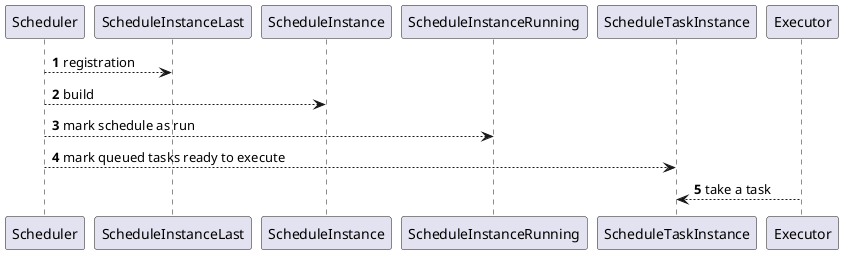 @startuml
'https://plantuml.com/sequence-diagram

autonumber
Scheduler --> ScheduleInstanceLast:registration
Scheduler --> ScheduleInstance: build
Scheduler --> ScheduleInstanceRunning: mark schedule as run
Scheduler --> ScheduleTaskInstance: mark queued tasks ready to execute
Executor --> ScheduleTaskInstance: take a task
@enduml